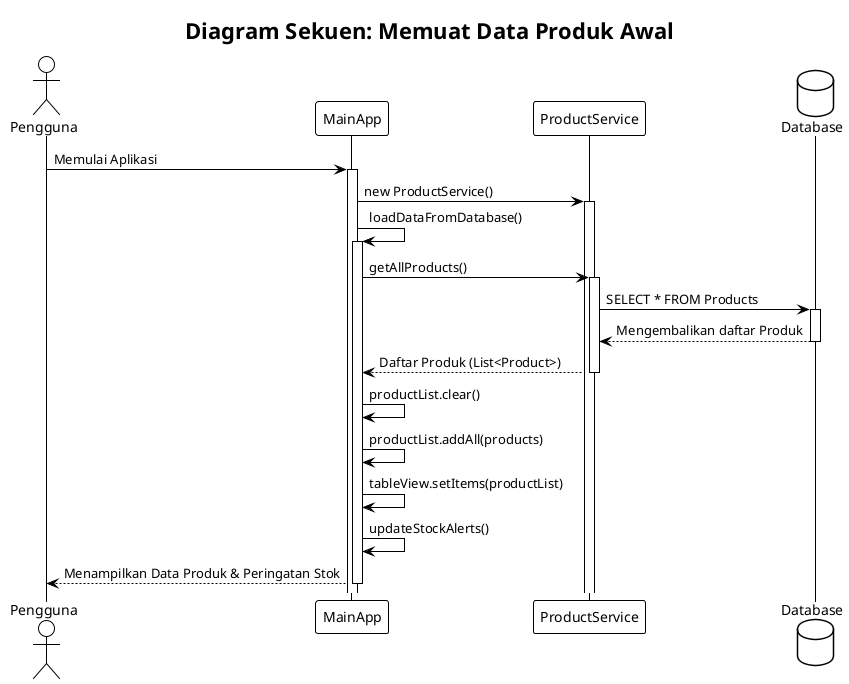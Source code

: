 @startuml
!theme plain
title Diagram Sekuen: Memuat Data Produk Awal

actor Pengguna
participant MainApp as App
participant ProductService as Service
database Database as DB

Pengguna -> App: Memulai Aplikasi
activate App

App -> Service: new ProductService()
activate Service

App -> App: loadDataFromDatabase()
activate App

App -> Service: getAllProducts()
activate Service

Service -> DB: SELECT * FROM Products
activate DB
DB --> Service: Mengembalikan daftar Produk
deactivate DB

Service --> App: Daftar Produk (List<Product>)
deactivate Service

App -> App: productList.clear()
App -> App: productList.addAll(products)
App -> App: tableView.setItems(productList)
App -> App: updateStockAlerts()

App --> Pengguna: Menampilkan Data Produk & Peringatan Stok
deactivate App

@enduml
